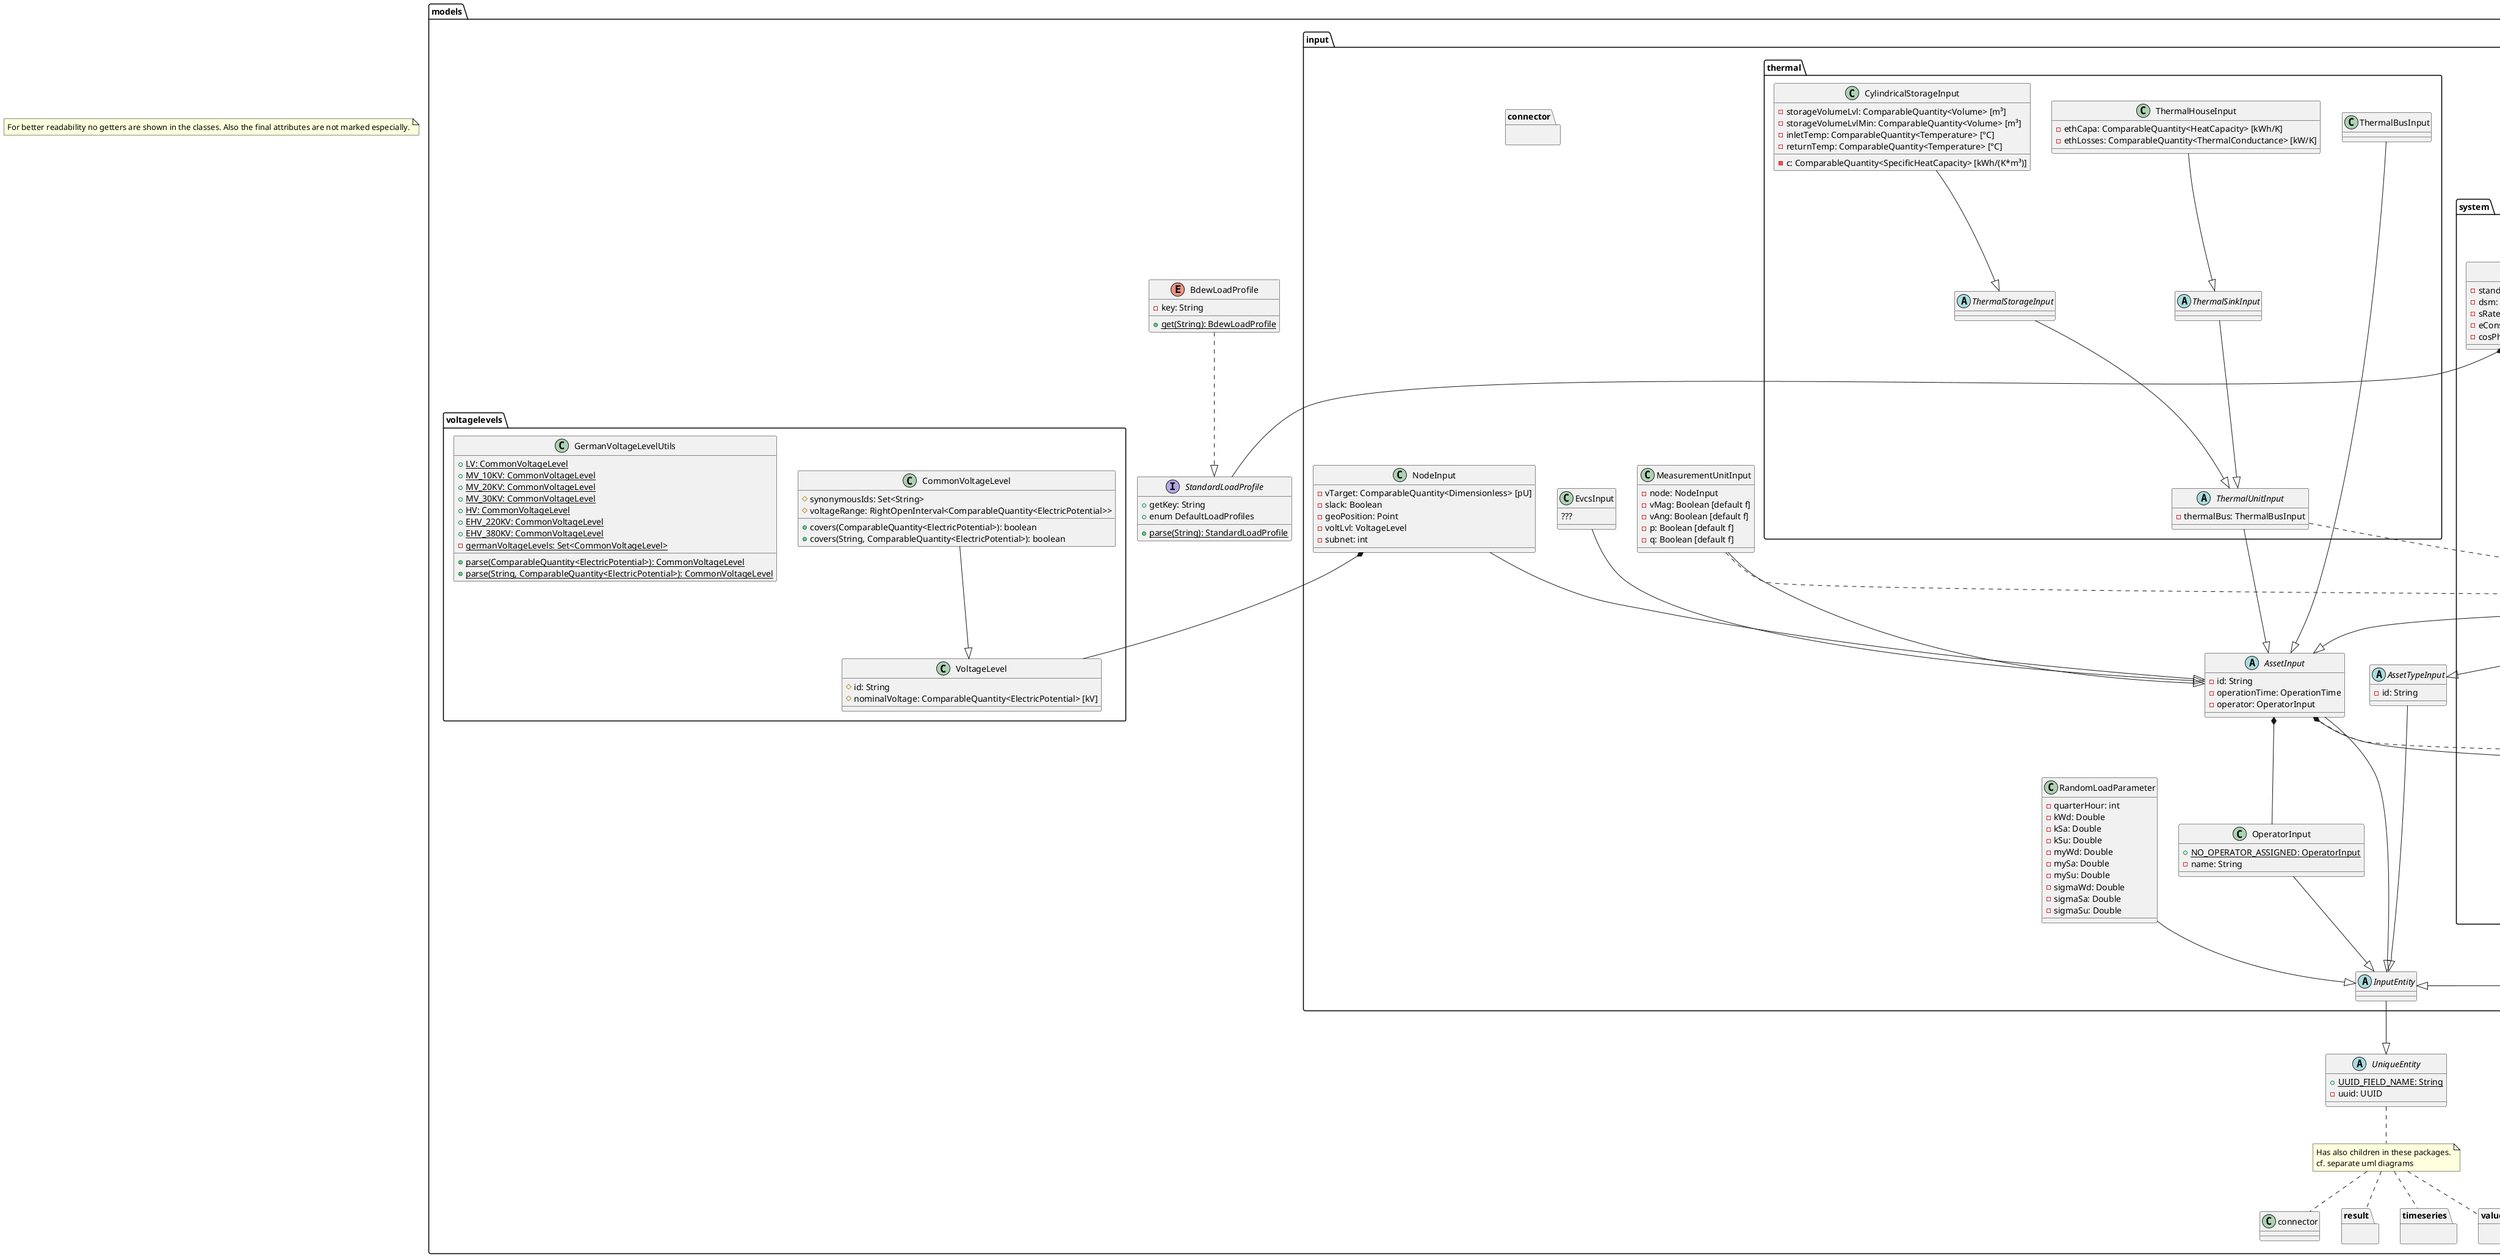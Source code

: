 @startuml
note "For better readability no getters are shown in the classes. Also the final attributes are not marked especially." as generalNote

interface Comparable<T>

package io.extractor {
    interface NestedEntity

    interface HasNodes {
        + allNodes(): List<NodeInput>
    }
    HasNodes --|> NestedEntity

    interface HasThermalBus {
        + getThermalBus(): ThermalBusInput
    }
    HasThermalBus --|> NestedEntity

    interface HasThermalStorage {
        + getThermalStorage(): ThermalStorageInput
    }
    HasThermalStorage --|> NestedEntity

    interface HasType {
        + getType(): AssetTypeInput
    }
    HasType --|> NestedEntity

    interface HasLine {
        + getLine(): LineInput
    }
    HasLine --|> NestedEntity
}

package models {
    interface StandardLoadProfile {
        + getKey: String
        + enum DefaultLoadProfiles
        + {static} parse(String): StandardLoadProfile
    }

    enum BdewLoadProfile {
        - key: String
        + {static} get(String): BdewLoadProfile
    }
    BdewLoadProfile ..|> StandardLoadProfile

    abstract class UniqueEntity {
        + {static} UUID_FIELD_NAME: String
        - uuid: UUID
    }

    class OperationTime {
        - startDate: ZonedDateTime
        - endDate: ZonedDateTime
        - isLimited: boolean
        + {static} notLimited(): OperationTime
        + {static} builder(): OperationTimeBuilder
        + getOperationLimit(): Optional<ClosedInterval<ZonedDateTime>>
        + includes(ZonedDateTime): boolean
    }

    interface Operable {
        + getOperationTime(): OperationTime
        + getOperator(): OperatorInput
        + inOperationOn(ZonedDateTime): boolean
    }
    Operable --|> NestedEntity

    package result {}
    package timeseries {}
    package value {}
    note "Has also children in these packages.\ncf. separate uml diagrams" as childNote
    UniqueEntity .. childNote
    childNote .. result
    childNote .. timeseries
    childNote .. value
    childNote .. connector

    package voltagelevels {
        class VoltageLevel {
            # id: String
            # nominalVoltage: ComparableQuantity<ElectricPotential> [kV]
        }

        class CommonVoltageLevel {
            # synonymousIds: Set<String>
            # voltageRange: RightOpenInterval<ComparableQuantity<ElectricPotential>>
            + covers(ComparableQuantity<ElectricPotential>): boolean
            + covers(String, ComparableQuantity<ElectricPotential>): boolean
        }
        CommonVoltageLevel --|> VoltageLevel

        class GermanVoltageLevelUtils {
            + {static} LV: CommonVoltageLevel
            + {static} MV_10KV: CommonVoltageLevel
            + {static} MV_20KV: CommonVoltageLevel
            + {static} MV_30KV: CommonVoltageLevel
            + {static} HV: CommonVoltageLevel
            + {static} EHV_220KV: CommonVoltageLevel
            + {static} EHV_380KV: CommonVoltageLevel
            - {static} germanVoltageLevels: Set<CommonVoltageLevel>
            + {static} parse(ComparableQuantity<ElectricPotential>): CommonVoltageLevel
            + {static} parse(String, ComparableQuantity<ElectricPotential>): CommonVoltageLevel
        }
    }

    package input {
        abstract class InputEntity
        InputEntity --|> UniqueEntity

        class OperatorInput {
            + {static} NO_OPERATOR_ASSIGNED: OperatorInput
            - name: String
        }
        OperatorInput --|> InputEntity

        package graphics {
            abstract class GraphicInput {
                - graphicLayer: String
                - path: LineString
            }
            GraphicInput --|> InputEntity

            class NodeGraphicInput {
                - node: NodeInput
                - point: Point
            }
            NodeGraphicInput --|> GraphicInput
            NodeGraphicInput ..|> HasNodesC

            class LineGraphicInput {
                - line: LineInput
            }
            LineGraphicInput --|> GraphicInput
            LineGraphicInput ..|> HasLine
        }

        abstract class AssetInput {
            - id: String
            - operationTime: OperationTime
            - operator: OperatorInput
        }
        AssetInput --|> InputEntity
        AssetInput ..|> Operable
        AssetInput *-- OperationTime
        AssetInput *-- OperatorInput

        class EvcsInput {
            ???
        }
        EvcsInput --|> AssetInput

        class NodeInput {
            - vTarget: ComparableQuantity<Dimensionless> [pU]
            - slack: Boolean
            - geoPosition: Point
            - voltLvl: VoltageLevel
            - subnet: int
        }
        NodeInput --|> AssetInput
        NodeInput *-- VoltageLevel

        class MeasurementUnitInput {
            - node: NodeInput
            - vMag: Boolean [default f]
            - vAng: Boolean [default f]
            - p: Boolean [default f]
            - q: Boolean [default f]
        }
        MeasurementUnitInput --|> AssetInput
        MeasurementUnitInput ..|> HasNodes

        class RandomLoadParameter {
            - quarterHour: int
            - kWd: Double
            - kSa: Double
            - kSu: Double
            - myWd: Double
            - mySa: Double
            - mySu: Double
            - sigmaWd: Double
            - sigmaSa: Double
            - sigmaSu: Double
        }
        RandomLoadParameter --|> InputEntity

        abstract class AssetTypeInput {
            - id: String
        }
        AssetTypeInput --|> InputEntity

        package connector {}

        package system {
            package characteristic {
                class CharacteristicPoint <A extends Quantity<A>, O extends Quantity<O>> {
                    + {static} REQUIRED_FORMAT: String
                    - x: ComparableQuantity<A>
                    - y: ComparableQuantity<O>
                    + deSerialize(int): String
                    - {static} buildExceptionMessage(String): String
                    - {static} buildExceptionMessage(String, String): String
                }
                CharacteristicPoint ..|> Comparable: <<bind>>:CharacteristicPoint<A, O>

                abstract class CharacteristicInput <A extends Quantity<A>, O extends Quantity<O>> {
                    # characteristicPrefix: String
                    # decimalPlaces: int
                    # points: SortedSet<CharacteristicPoint<A,O>>
                    + deSerialize(): String
                    + {static} buildStartingRegex(String): String
                    - extractCoordinateList(String): String
                    - buildCoordinatesFromString(String, Unit<A>, Unit<O>): SortedSet<CharacteristicPoint<A, O>>
                }
                CharacteristicInput "1" *-- "n" CharacteristicPoint

                class OlmCharacteristicInput {
                    + {static} CONSTANT_CHARACTERISTIC: OlmCharacteristicInput
                    - {static} buildConstantCharacteristic(): OlmCharacteristicInput
                }
                OlmCharacteristicInput --|> CharacteristicInput: <<bind>>A::Speed,O::Dimensionless

                class WecCharacteristicInput
                WecCharacteristicInput --|> CharacteristicInput: <<bind>>A::Power,O::Dimensionless

                class EvCharacteristicInput
                EvCharacteristicInput --|> CharacteristicInput: <<bind>>A::Speed,O::Dimensionless

                abstract class ReactivePowerCharacteristic {
                    + {static} parse(String): ReactivePowerCharacteristic
                }
                ReactivePowerCharacteristic --|> CharacteristicInput: <<bind>>A::Dimensionless,O::Dimensionless

                class CosPhiFixed {
                    + {static} PREFIX: String
                    + {static} STARTING_REGEX: String
                    + {static} CONSTANT_CHARACTERISTIC: CosPhiFixed
                }
                CosPhiFixed --|> ReactivePowerCharacteristic

                class CosPhiP {
                    + {static} PREFIX: String
                    + {static} STARTING_REGEX: String
                }
                CosPhiP --|> ReactivePowerCharacteristic

                class QV {
                    + {static} PREFIX: String
                    + {static} STARTING_REGEX: String
                }
                QV --|> ReactivePowerCharacteristic: <<bind>>A::Power
            }

            package type {
                abstract class SystemParticipantTypeInput {
                    - capex: ComparableQuantity<Currency> [€]
                    - opex: ComparableQuantity<EnergyPrice> [€/MWh]
                    - sRated: ComparableQuantity<Power> [kVA]
                    - cosphiRated: Double
                }
                SystemParticipantTypeInput --|> AssetTypeInput

                class BmTypeInput {
                    - etaConv: ComparableQuantity<Dimensionless> [%]
                    - activePowerGradient: ComparableQuantity<DimensionlessRate> [%/h]
                }
                BmTypeInput --|> SystemParticipantTypeInput

                class ChpTypeInput {
                    - etaEl: ComparableQuantity<Dimensionless> [%]
                    - etaTh: ComparableQuantity<Dimensionless> [%]
                    - pThermal: ComparableQuantity<Power> [kW]
                    - pOwn: ComparableQuantity<Power> [kW]
                }
                ChpTypeInput --|> SystemParticipantTypeInput

                class EvTypeInput {
                    - eStorage: ComparableQuantity<Energy> [kWh]
                    - eCons: ComparableQuantity<SpecificEnergy> [kWh/km]
                }
                EvTypeInput --|> SystemParticipantTypeInput

                class HpTypeInput {
                    - pThermal: ComparableQuantity<Power> [kW]
                }
                HpTypeInput --|> SystemParticipantTypeInput

                class StorageTypeInput {
                    - eStorage: ComparableQuantity<Energy> [kWh]
                    - pMax: ComparableQuantity<Power> [kW]
                    - activePowerGradient: ComparableQuantity<DimensionlessRate> [%/h]
                    - eta: ComparableQuantity<Dimensionless> [%]
                    - dod: ComparableQuantity<Dimensionless> [%]
                    - lifeTime: ComparableQuantity<Time> [h]
                    - lifeCycle: int
                }
                StorageTypeInput --|> SystemParticipantTypeInput

                class WecTypeInput {
                    - cpCharacteristic: WecCharacteristicInput
                    - etaConv: ComparableQuantity<Dimensionless> [%]
                    - rotorArea: ComparableQuantity<Area> [m²]
                    - hubHeight: ComparableQuantity<Length> [m]
                }
                WecTypeInput --|> SystemParticipantTypeInput
            }

            abstract class SystemParticipantInput {
                - node: NodeInput
                - qCharacteristics: ReactivePowerCharacteristicInput
            }
            SystemParticipantInput --|> AssetInput
            SystemParticipantInput ..|> HasNodes

            class BmInput {
                - type: BmTypeInput
                - marketReaction: Boolean
                - costControlled: Boolean
                - feedInTariff: ComparableQuantity<SpecificCurrency> [€/MWh]
            }
            BmInput --|> SystemParticipantInput
            BmInput ..|> HasType

            class ChpInput {
                - thermalBus: ThermalBusInput
                - type: ChpTypeInput
                - thermalStorage: ThermalStorageInput
                - marketReaction: Boolean
            }
            ChpInput --|> SystemParticipantInput
            ChpInput ..|> HasThermalBus
            ChpInput ..|> HasType
            ChpInput ..|> HasThermalStorage

            class EvInput {
                - type: EvTypeInput
            }
            EvInput --|> SystemParticipantInput
            EvInput ..|> HasType

            class FixedFeedInInput {
                - sRated: ComparableQuantity<Power> [kVA]
                - cosphiRated: double
            }
            FixedFeedInInput --|> SystemParticipantInput

            class HpInput {
                - type: HpTypeInput
                - thermalBus: ThermalBusInput
            }
            HpInput --|> SystemParticipantInput
            HpInput ..|> HasType
            HpInput ..|> HasThermalBus

            class LoadInput {
                - standardLoadProfile: StandardLoadProfile
                - dsm: Boolean
                - sRated: ComparableQuantity<Power> [kVA]
                - eConsAnnual: ComparableQuantity<Energy> [kWh]
                - cosPhiRated: double
            }
            LoadInput --|> SystemParticipantInput
            LoadInput *-- StandardLoadProfile

            class PvInput {
                - albedo: Double
                - azimuth: ComparableQuantity<Angle> [°]
                - etaConv: ComparableQuantity<Dimensionless> [%]
                - height: ComparableQuantity<Angle> [°]
                - kG: Double
                - kT: Double
                - marketReaction: Boolean
                - sRated: ComparableQuantity<Power> [kVA]
                - cosPhiRated: double
            }
            PvInput --|> SystemParticipantInput

            class StorageInput {
                - type: StorageTypeInput
                - behaviour: StorageStrategy
            }
            StorageInput --|> SystemParticipantInput
            StorageInput ..|> HasType

            class WecInput{
                - type: WecTypeInput
                - marketReaction: boolean
            }
            WecInput --|> SystemParticipantInput
            WecInput ..|> HasType
        }

        package thermal {
            class ThermalBusInput
            ThermalBusInput --|> AssetInput

            abstract class ThermalUnitInput {
                - thermalBus: ThermalBusInput
            }
            ThermalUnitInput --|> AssetInput
            ThermalUnitInput ..|> HasThermalBus

            abstract class ThermalSinkInput
            ThermalSinkInput --|> ThermalUnitInput

            class ThermalHouseInput {
                - ethCapa: ComparableQuantity<HeatCapacity> [kWh/K]
                - ethLosses: ComparableQuantity<ThermalConductance> [kW/K]
            }
            ThermalHouseInput --|> ThermalSinkInput

            abstract class ThermalStorageInput
            ThermalStorageInput --|> ThermalUnitInput

            class CylindricalStorageInput {
                - storageVolumeLvl: ComparableQuantity<Volume> [m³]
                - storageVolumeLvlMin: ComparableQuantity<Volume> [m³]
                - inletTemp: ComparableQuantity<Temperature> [°C]
                - returnTemp: ComparableQuantity<Temperature> [°C]
                - c: ComparableQuantity<SpecificHeatCapacity> [kWh/(K*m³)]
            }
            CylindricalStorageInput --|> ThermalStorageInput
        }
    }
}

@enduml